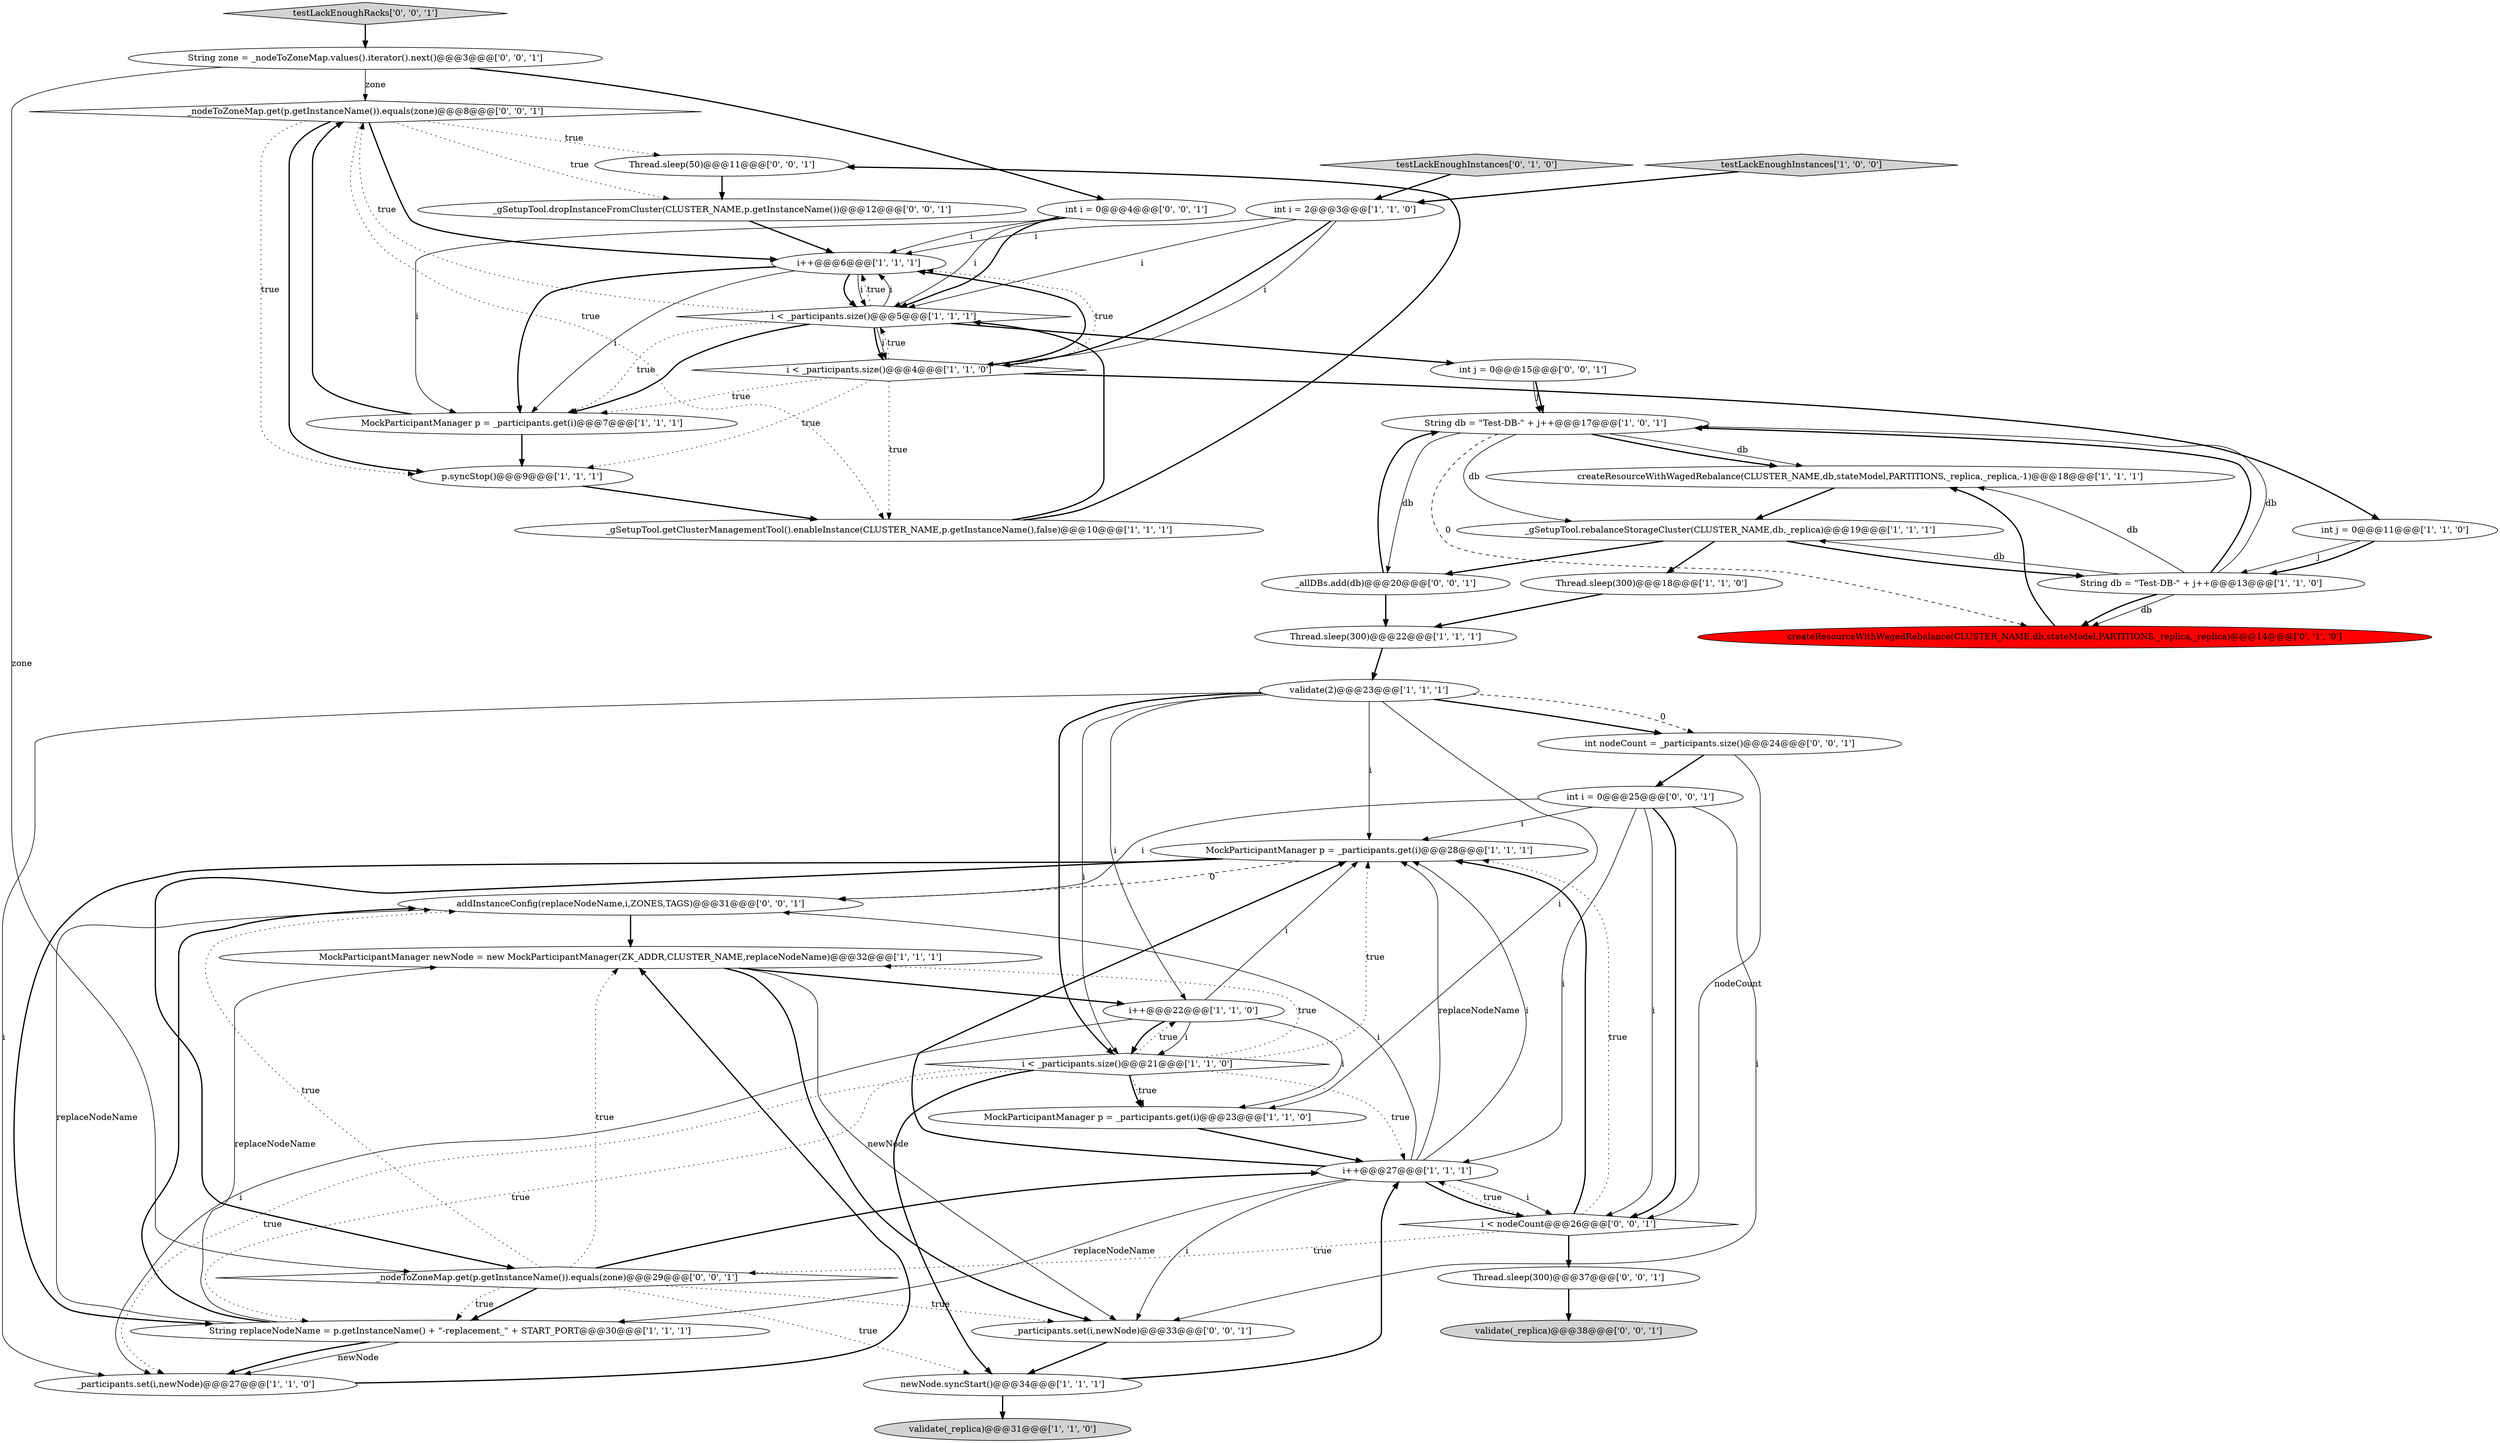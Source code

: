 digraph {
9 [style = filled, label = "MockParticipantManager p = _participants.get(i)@@@28@@@['1', '1', '1']", fillcolor = white, shape = ellipse image = "AAA0AAABBB1BBB"];
38 [style = filled, label = "addInstanceConfig(replaceNodeName,i,ZONES,TAGS)@@@31@@@['0', '0', '1']", fillcolor = white, shape = ellipse image = "AAA0AAABBB3BBB"];
8 [style = filled, label = "createResourceWithWagedRebalance(CLUSTER_NAME,db,stateModel,PARTITIONS,_replica,_replica,-1)@@@18@@@['1', '1', '1']", fillcolor = white, shape = ellipse image = "AAA0AAABBB1BBB"];
41 [style = filled, label = "Thread.sleep(50)@@@11@@@['0', '0', '1']", fillcolor = white, shape = ellipse image = "AAA0AAABBB3BBB"];
43 [style = filled, label = "String zone = _nodeToZoneMap.values().iterator().next()@@@3@@@['0', '0', '1']", fillcolor = white, shape = ellipse image = "AAA0AAABBB3BBB"];
24 [style = filled, label = "MockParticipantManager p = _participants.get(i)@@@23@@@['1', '1', '0']", fillcolor = white, shape = ellipse image = "AAA0AAABBB1BBB"];
28 [style = filled, label = "validate(_replica)@@@38@@@['0', '0', '1']", fillcolor = lightgray, shape = ellipse image = "AAA0AAABBB3BBB"];
19 [style = filled, label = "validate(2)@@@23@@@['1', '1', '1']", fillcolor = white, shape = ellipse image = "AAA0AAABBB1BBB"];
4 [style = filled, label = "_gSetupTool.rebalanceStorageCluster(CLUSTER_NAME,db,_replica)@@@19@@@['1', '1', '1']", fillcolor = white, shape = ellipse image = "AAA0AAABBB1BBB"];
25 [style = filled, label = "Thread.sleep(300)@@@22@@@['1', '1', '1']", fillcolor = white, shape = ellipse image = "AAA0AAABBB1BBB"];
34 [style = filled, label = "int nodeCount = _participants.size()@@@24@@@['0', '0', '1']", fillcolor = white, shape = ellipse image = "AAA0AAABBB3BBB"];
35 [style = filled, label = "_nodeToZoneMap.get(p.getInstanceName()).equals(zone)@@@29@@@['0', '0', '1']", fillcolor = white, shape = diamond image = "AAA0AAABBB3BBB"];
17 [style = filled, label = "String replaceNodeName = p.getInstanceName() + \"-replacement_\" + START_PORT@@@30@@@['1', '1', '1']", fillcolor = white, shape = ellipse image = "AAA0AAABBB1BBB"];
13 [style = filled, label = "i++@@@22@@@['1', '1', '0']", fillcolor = white, shape = ellipse image = "AAA0AAABBB1BBB"];
42 [style = filled, label = "_nodeToZoneMap.get(p.getInstanceName()).equals(zone)@@@8@@@['0', '0', '1']", fillcolor = white, shape = diamond image = "AAA0AAABBB3BBB"];
11 [style = filled, label = "newNode.syncStart()@@@34@@@['1', '1', '1']", fillcolor = white, shape = ellipse image = "AAA0AAABBB1BBB"];
39 [style = filled, label = "Thread.sleep(300)@@@37@@@['0', '0', '1']", fillcolor = white, shape = ellipse image = "AAA0AAABBB3BBB"];
36 [style = filled, label = "i < nodeCount@@@26@@@['0', '0', '1']", fillcolor = white, shape = diamond image = "AAA0AAABBB3BBB"];
18 [style = filled, label = "String db = \"Test-DB-\" + j++@@@13@@@['1', '1', '0']", fillcolor = white, shape = ellipse image = "AAA0AAABBB1BBB"];
2 [style = filled, label = "int i = 2@@@3@@@['1', '1', '0']", fillcolor = white, shape = ellipse image = "AAA0AAABBB1BBB"];
21 [style = filled, label = "testLackEnoughInstances['1', '0', '0']", fillcolor = lightgray, shape = diamond image = "AAA0AAABBB1BBB"];
14 [style = filled, label = "i++@@@6@@@['1', '1', '1']", fillcolor = white, shape = ellipse image = "AAA0AAABBB1BBB"];
3 [style = filled, label = "i++@@@27@@@['1', '1', '1']", fillcolor = white, shape = ellipse image = "AAA0AAABBB1BBB"];
10 [style = filled, label = "MockParticipantManager newNode = new MockParticipantManager(ZK_ADDR,CLUSTER_NAME,replaceNodeName)@@@32@@@['1', '1', '1']", fillcolor = white, shape = ellipse image = "AAA0AAABBB1BBB"];
32 [style = filled, label = "_allDBs.add(db)@@@20@@@['0', '0', '1']", fillcolor = white, shape = ellipse image = "AAA0AAABBB3BBB"];
40 [style = filled, label = "_gSetupTool.dropInstanceFromCluster(CLUSTER_NAME,p.getInstanceName())@@@12@@@['0', '0', '1']", fillcolor = white, shape = ellipse image = "AAA0AAABBB3BBB"];
16 [style = filled, label = "i < _participants.size()@@@4@@@['1', '1', '0']", fillcolor = white, shape = diamond image = "AAA0AAABBB1BBB"];
1 [style = filled, label = "_participants.set(i,newNode)@@@27@@@['1', '1', '0']", fillcolor = white, shape = ellipse image = "AAA0AAABBB1BBB"];
31 [style = filled, label = "int i = 0@@@4@@@['0', '0', '1']", fillcolor = white, shape = ellipse image = "AAA0AAABBB3BBB"];
37 [style = filled, label = "int i = 0@@@25@@@['0', '0', '1']", fillcolor = white, shape = ellipse image = "AAA0AAABBB3BBB"];
6 [style = filled, label = "i < _participants.size()@@@21@@@['1', '1', '0']", fillcolor = white, shape = diamond image = "AAA0AAABBB1BBB"];
29 [style = filled, label = "_participants.set(i,newNode)@@@33@@@['0', '0', '1']", fillcolor = white, shape = ellipse image = "AAA0AAABBB3BBB"];
22 [style = filled, label = "i < _participants.size()@@@5@@@['1', '1', '1']", fillcolor = white, shape = diamond image = "AAA0AAABBB1BBB"];
27 [style = filled, label = "testLackEnoughInstances['0', '1', '0']", fillcolor = lightgray, shape = diamond image = "AAA0AAABBB2BBB"];
26 [style = filled, label = "createResourceWithWagedRebalance(CLUSTER_NAME,db,stateModel,PARTITIONS,_replica,_replica)@@@14@@@['0', '1', '0']", fillcolor = red, shape = ellipse image = "AAA1AAABBB2BBB"];
12 [style = filled, label = "Thread.sleep(300)@@@18@@@['1', '1', '0']", fillcolor = white, shape = ellipse image = "AAA0AAABBB1BBB"];
0 [style = filled, label = "String db = \"Test-DB-\" + j++@@@17@@@['1', '0', '1']", fillcolor = white, shape = ellipse image = "AAA0AAABBB1BBB"];
23 [style = filled, label = "MockParticipantManager p = _participants.get(i)@@@7@@@['1', '1', '1']", fillcolor = white, shape = ellipse image = "AAA0AAABBB1BBB"];
30 [style = filled, label = "testLackEnoughRacks['0', '0', '1']", fillcolor = lightgray, shape = diamond image = "AAA0AAABBB3BBB"];
15 [style = filled, label = "p.syncStop()@@@9@@@['1', '1', '1']", fillcolor = white, shape = ellipse image = "AAA0AAABBB1BBB"];
7 [style = filled, label = "int j = 0@@@11@@@['1', '1', '0']", fillcolor = white, shape = ellipse image = "AAA0AAABBB1BBB"];
5 [style = filled, label = "_gSetupTool.getClusterManagementTool().enableInstance(CLUSTER_NAME,p.getInstanceName(),false)@@@10@@@['1', '1', '1']", fillcolor = white, shape = ellipse image = "AAA0AAABBB1BBB"];
20 [style = filled, label = "validate(_replica)@@@31@@@['1', '1', '0']", fillcolor = lightgray, shape = ellipse image = "AAA0AAABBB1BBB"];
33 [style = filled, label = "int j = 0@@@15@@@['0', '0', '1']", fillcolor = white, shape = ellipse image = "AAA0AAABBB3BBB"];
3->9 [style = solid, label="replaceNodeName"];
34->36 [style = solid, label="nodeCount"];
43->42 [style = solid, label="zone"];
33->0 [style = solid, label="j"];
35->10 [style = dotted, label="true"];
31->23 [style = solid, label="i"];
32->0 [style = bold, label=""];
16->7 [style = bold, label=""];
6->1 [style = dotted, label="true"];
17->38 [style = solid, label="replaceNodeName"];
7->18 [style = solid, label="j"];
19->6 [style = solid, label="i"];
9->35 [style = bold, label=""];
22->14 [style = dotted, label="true"];
21->2 [style = bold, label=""];
33->0 [style = bold, label=""];
17->38 [style = bold, label=""];
19->34 [style = dashed, label="0"];
19->24 [style = solid, label="i"];
37->3 [style = solid, label="i"];
3->9 [style = solid, label="i"];
3->36 [style = bold, label=""];
22->42 [style = dotted, label="true"];
6->11 [style = bold, label=""];
32->25 [style = bold, label=""];
0->8 [style = bold, label=""];
25->19 [style = bold, label=""];
16->5 [style = dotted, label="true"];
16->14 [style = bold, label=""];
22->16 [style = solid, label="i"];
8->4 [style = bold, label=""];
6->3 [style = dotted, label="true"];
31->22 [style = solid, label="i"];
18->0 [style = bold, label=""];
27->2 [style = bold, label=""];
42->15 [style = bold, label=""];
2->16 [style = bold, label=""];
37->9 [style = solid, label="i"];
19->34 [style = bold, label=""];
22->33 [style = bold, label=""];
4->32 [style = bold, label=""];
36->9 [style = bold, label=""];
37->36 [style = bold, label=""];
22->23 [style = dotted, label="true"];
37->38 [style = solid, label="i"];
6->13 [style = dotted, label="true"];
14->22 [style = bold, label=""];
35->38 [style = dotted, label="true"];
9->17 [style = bold, label=""];
4->18 [style = bold, label=""];
3->17 [style = solid, label="replaceNodeName"];
3->36 [style = solid, label="i"];
19->6 [style = bold, label=""];
3->29 [style = solid, label="i"];
22->23 [style = bold, label=""];
18->26 [style = solid, label="db"];
14->22 [style = solid, label="i"];
36->3 [style = dotted, label="true"];
0->32 [style = solid, label="db"];
2->14 [style = solid, label="i"];
16->14 [style = dotted, label="true"];
43->35 [style = solid, label="zone"];
35->17 [style = bold, label=""];
22->14 [style = solid, label="i"];
17->1 [style = solid, label="newNode"];
5->22 [style = bold, label=""];
19->9 [style = solid, label="i"];
24->3 [style = bold, label=""];
29->11 [style = bold, label=""];
13->6 [style = solid, label="i"];
35->29 [style = dotted, label="true"];
6->24 [style = dotted, label="true"];
0->8 [style = solid, label="db"];
10->29 [style = solid, label="newNode"];
17->1 [style = bold, label=""];
35->3 [style = bold, label=""];
13->1 [style = solid, label="i"];
22->16 [style = bold, label=""];
30->43 [style = bold, label=""];
37->29 [style = solid, label="i"];
18->26 [style = bold, label=""];
23->15 [style = bold, label=""];
17->10 [style = solid, label="replaceNodeName"];
6->24 [style = bold, label=""];
26->8 [style = bold, label=""];
18->8 [style = solid, label="db"];
0->26 [style = dashed, label="0"];
2->22 [style = solid, label="i"];
31->14 [style = solid, label="i"];
42->40 [style = dotted, label="true"];
36->39 [style = bold, label=""];
42->14 [style = bold, label=""];
23->42 [style = bold, label=""];
42->41 [style = dotted, label="true"];
3->9 [style = bold, label=""];
6->10 [style = dotted, label="true"];
19->1 [style = solid, label="i"];
18->0 [style = solid, label="db"];
42->5 [style = dotted, label="true"];
19->13 [style = solid, label="i"];
14->23 [style = bold, label=""];
10->13 [style = bold, label=""];
41->40 [style = bold, label=""];
11->3 [style = bold, label=""];
6->9 [style = dotted, label="true"];
42->15 [style = dotted, label="true"];
13->24 [style = solid, label="i"];
7->18 [style = bold, label=""];
4->12 [style = bold, label=""];
40->14 [style = bold, label=""];
13->6 [style = bold, label=""];
9->38 [style = dashed, label="0"];
43->31 [style = bold, label=""];
16->15 [style = dotted, label="true"];
11->20 [style = bold, label=""];
13->9 [style = solid, label="i"];
31->22 [style = bold, label=""];
3->38 [style = solid, label="i"];
38->10 [style = bold, label=""];
16->22 [style = dotted, label="true"];
18->4 [style = solid, label="db"];
16->23 [style = dotted, label="true"];
35->11 [style = dotted, label="true"];
6->17 [style = dotted, label="true"];
39->28 [style = bold, label=""];
15->5 [style = bold, label=""];
0->4 [style = solid, label="db"];
37->36 [style = solid, label="i"];
5->41 [style = bold, label=""];
34->37 [style = bold, label=""];
10->29 [style = bold, label=""];
12->25 [style = bold, label=""];
14->23 [style = solid, label="i"];
35->17 [style = dotted, label="true"];
36->35 [style = dotted, label="true"];
1->10 [style = bold, label=""];
36->9 [style = dotted, label="true"];
2->16 [style = solid, label="i"];
}
